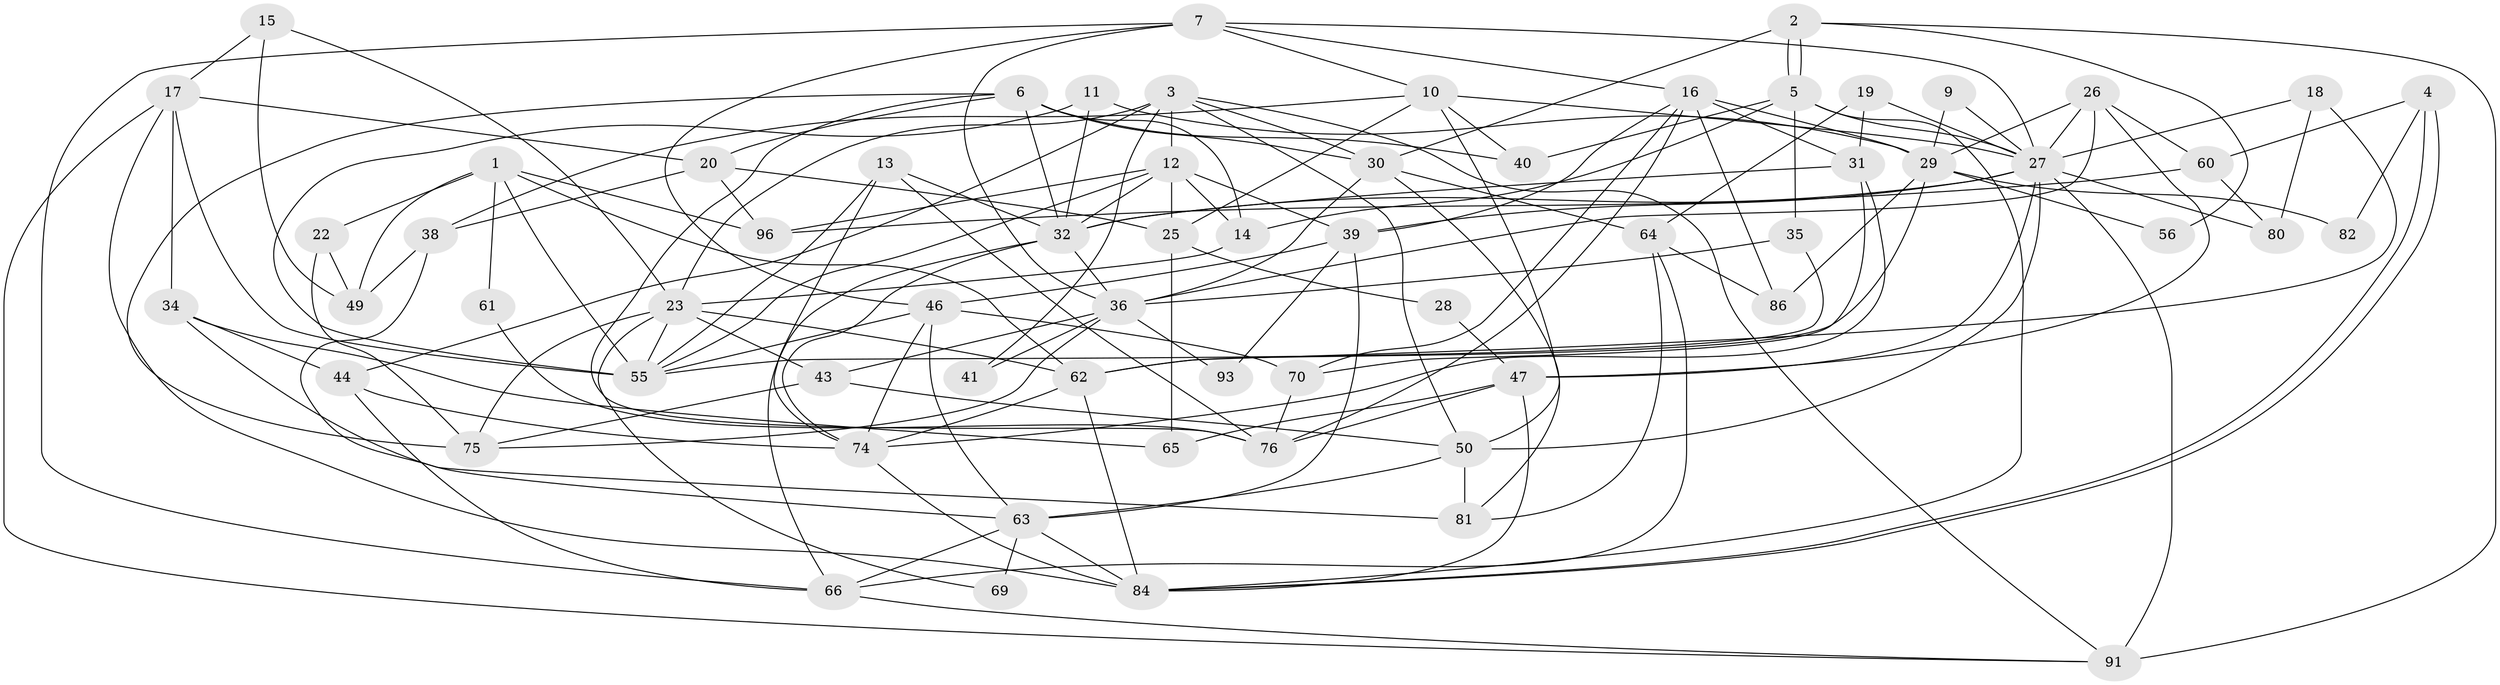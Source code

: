 // original degree distribution, {4: 0.21, 5: 0.24, 3: 0.28, 2: 0.14, 6: 0.09, 7: 0.02, 8: 0.02}
// Generated by graph-tools (version 1.1) at 2025/38/02/21/25 10:38:59]
// undirected, 64 vertices, 159 edges
graph export_dot {
graph [start="1"]
  node [color=gray90,style=filled];
  1 [super="+58"];
  2 [super="+77"];
  3 [super="+54"];
  4;
  5 [super="+33"];
  6 [super="+8"];
  7 [super="+48"];
  9;
  10 [super="+97"];
  11;
  12 [super="+73"];
  13 [super="+83"];
  14;
  15 [super="+21"];
  16 [super="+45"];
  17 [super="+24"];
  18;
  19 [super="+98"];
  20;
  22;
  23 [super="+99"];
  25 [super="+53"];
  26;
  27 [super="+59"];
  28;
  29 [super="+52"];
  30 [super="+87"];
  31 [super="+37"];
  32 [super="+78"];
  34 [super="+67"];
  35 [super="+85"];
  36 [super="+42"];
  38 [super="+94"];
  39;
  40 [super="+95"];
  41;
  43;
  44;
  46 [super="+92"];
  47 [super="+51"];
  49;
  50 [super="+57"];
  55 [super="+68"];
  56;
  60;
  61;
  62 [super="+88"];
  63 [super="+89"];
  64 [super="+71"];
  65;
  66 [super="+72"];
  69;
  70;
  74 [super="+90"];
  75;
  76 [super="+79"];
  80;
  81;
  82;
  84 [super="+100"];
  86;
  91;
  93;
  96;
  1 -- 62;
  1 -- 55;
  1 -- 96;
  1 -- 61;
  1 -- 22;
  1 -- 49;
  2 -- 91;
  2 -- 5;
  2 -- 5;
  2 -- 56;
  2 -- 30;
  3 -- 44;
  3 -- 30;
  3 -- 91;
  3 -- 41;
  3 -- 12;
  3 -- 23;
  3 -- 50;
  4 -- 84;
  4 -- 84;
  4 -- 60;
  4 -- 82;
  5 -- 84;
  5 -- 14;
  5 -- 40;
  5 -- 35;
  5 -- 27;
  6 -- 32;
  6 -- 40;
  6 -- 76;
  6 -- 75;
  6 -- 20;
  6 -- 14;
  6 -- 30;
  7 -- 36;
  7 -- 46;
  7 -- 66;
  7 -- 10;
  7 -- 27;
  7 -- 16;
  9 -- 27;
  9 -- 29;
  10 -- 25;
  10 -- 38;
  10 -- 40 [weight=2];
  10 -- 27;
  10 -- 50;
  11 -- 32;
  11 -- 29;
  11 -- 55;
  12 -- 39;
  12 -- 14;
  12 -- 55;
  12 -- 96;
  12 -- 32;
  12 -- 25;
  13 -- 55;
  13 -- 32;
  13 -- 74;
  13 -- 76;
  14 -- 23;
  15 -- 49;
  15 -- 17;
  15 -- 23;
  16 -- 29;
  16 -- 76;
  16 -- 31;
  16 -- 86;
  16 -- 39;
  16 -- 70;
  17 -- 91;
  17 -- 84;
  17 -- 34;
  17 -- 20;
  17 -- 55;
  18 -- 80;
  18 -- 62;
  18 -- 27;
  19 -- 27;
  19 -- 31 [weight=2];
  19 -- 64;
  20 -- 96;
  20 -- 38;
  20 -- 25;
  22 -- 75;
  22 -- 49;
  23 -- 43;
  23 -- 62;
  23 -- 55;
  23 -- 69;
  23 -- 75;
  25 -- 65;
  25 -- 28;
  26 -- 60;
  26 -- 29;
  26 -- 27;
  26 -- 36;
  26 -- 47;
  27 -- 32;
  27 -- 47;
  27 -- 80;
  27 -- 91;
  27 -- 39;
  27 -- 50;
  28 -- 47;
  29 -- 86 [weight=2];
  29 -- 56;
  29 -- 82;
  29 -- 62;
  30 -- 64;
  30 -- 81;
  30 -- 36;
  31 -- 70;
  31 -- 74;
  31 -- 32;
  32 -- 66;
  32 -- 74;
  32 -- 36;
  34 -- 81;
  34 -- 65;
  34 -- 44;
  35 -- 55;
  35 -- 36;
  36 -- 75;
  36 -- 43;
  36 -- 93;
  36 -- 41;
  38 -- 49;
  38 -- 63;
  39 -- 93;
  39 -- 46;
  39 -- 63;
  43 -- 75;
  43 -- 50;
  44 -- 66;
  44 -- 74;
  46 -- 63;
  46 -- 55;
  46 -- 70;
  46 -- 74;
  47 -- 65;
  47 -- 76;
  47 -- 84;
  50 -- 63 [weight=2];
  50 -- 81;
  60 -- 96;
  60 -- 80;
  61 -- 76;
  62 -- 84;
  62 -- 74;
  63 -- 69;
  63 -- 66;
  63 -- 84;
  64 -- 81;
  64 -- 66;
  64 -- 86;
  66 -- 91;
  70 -- 76;
  74 -- 84;
}
